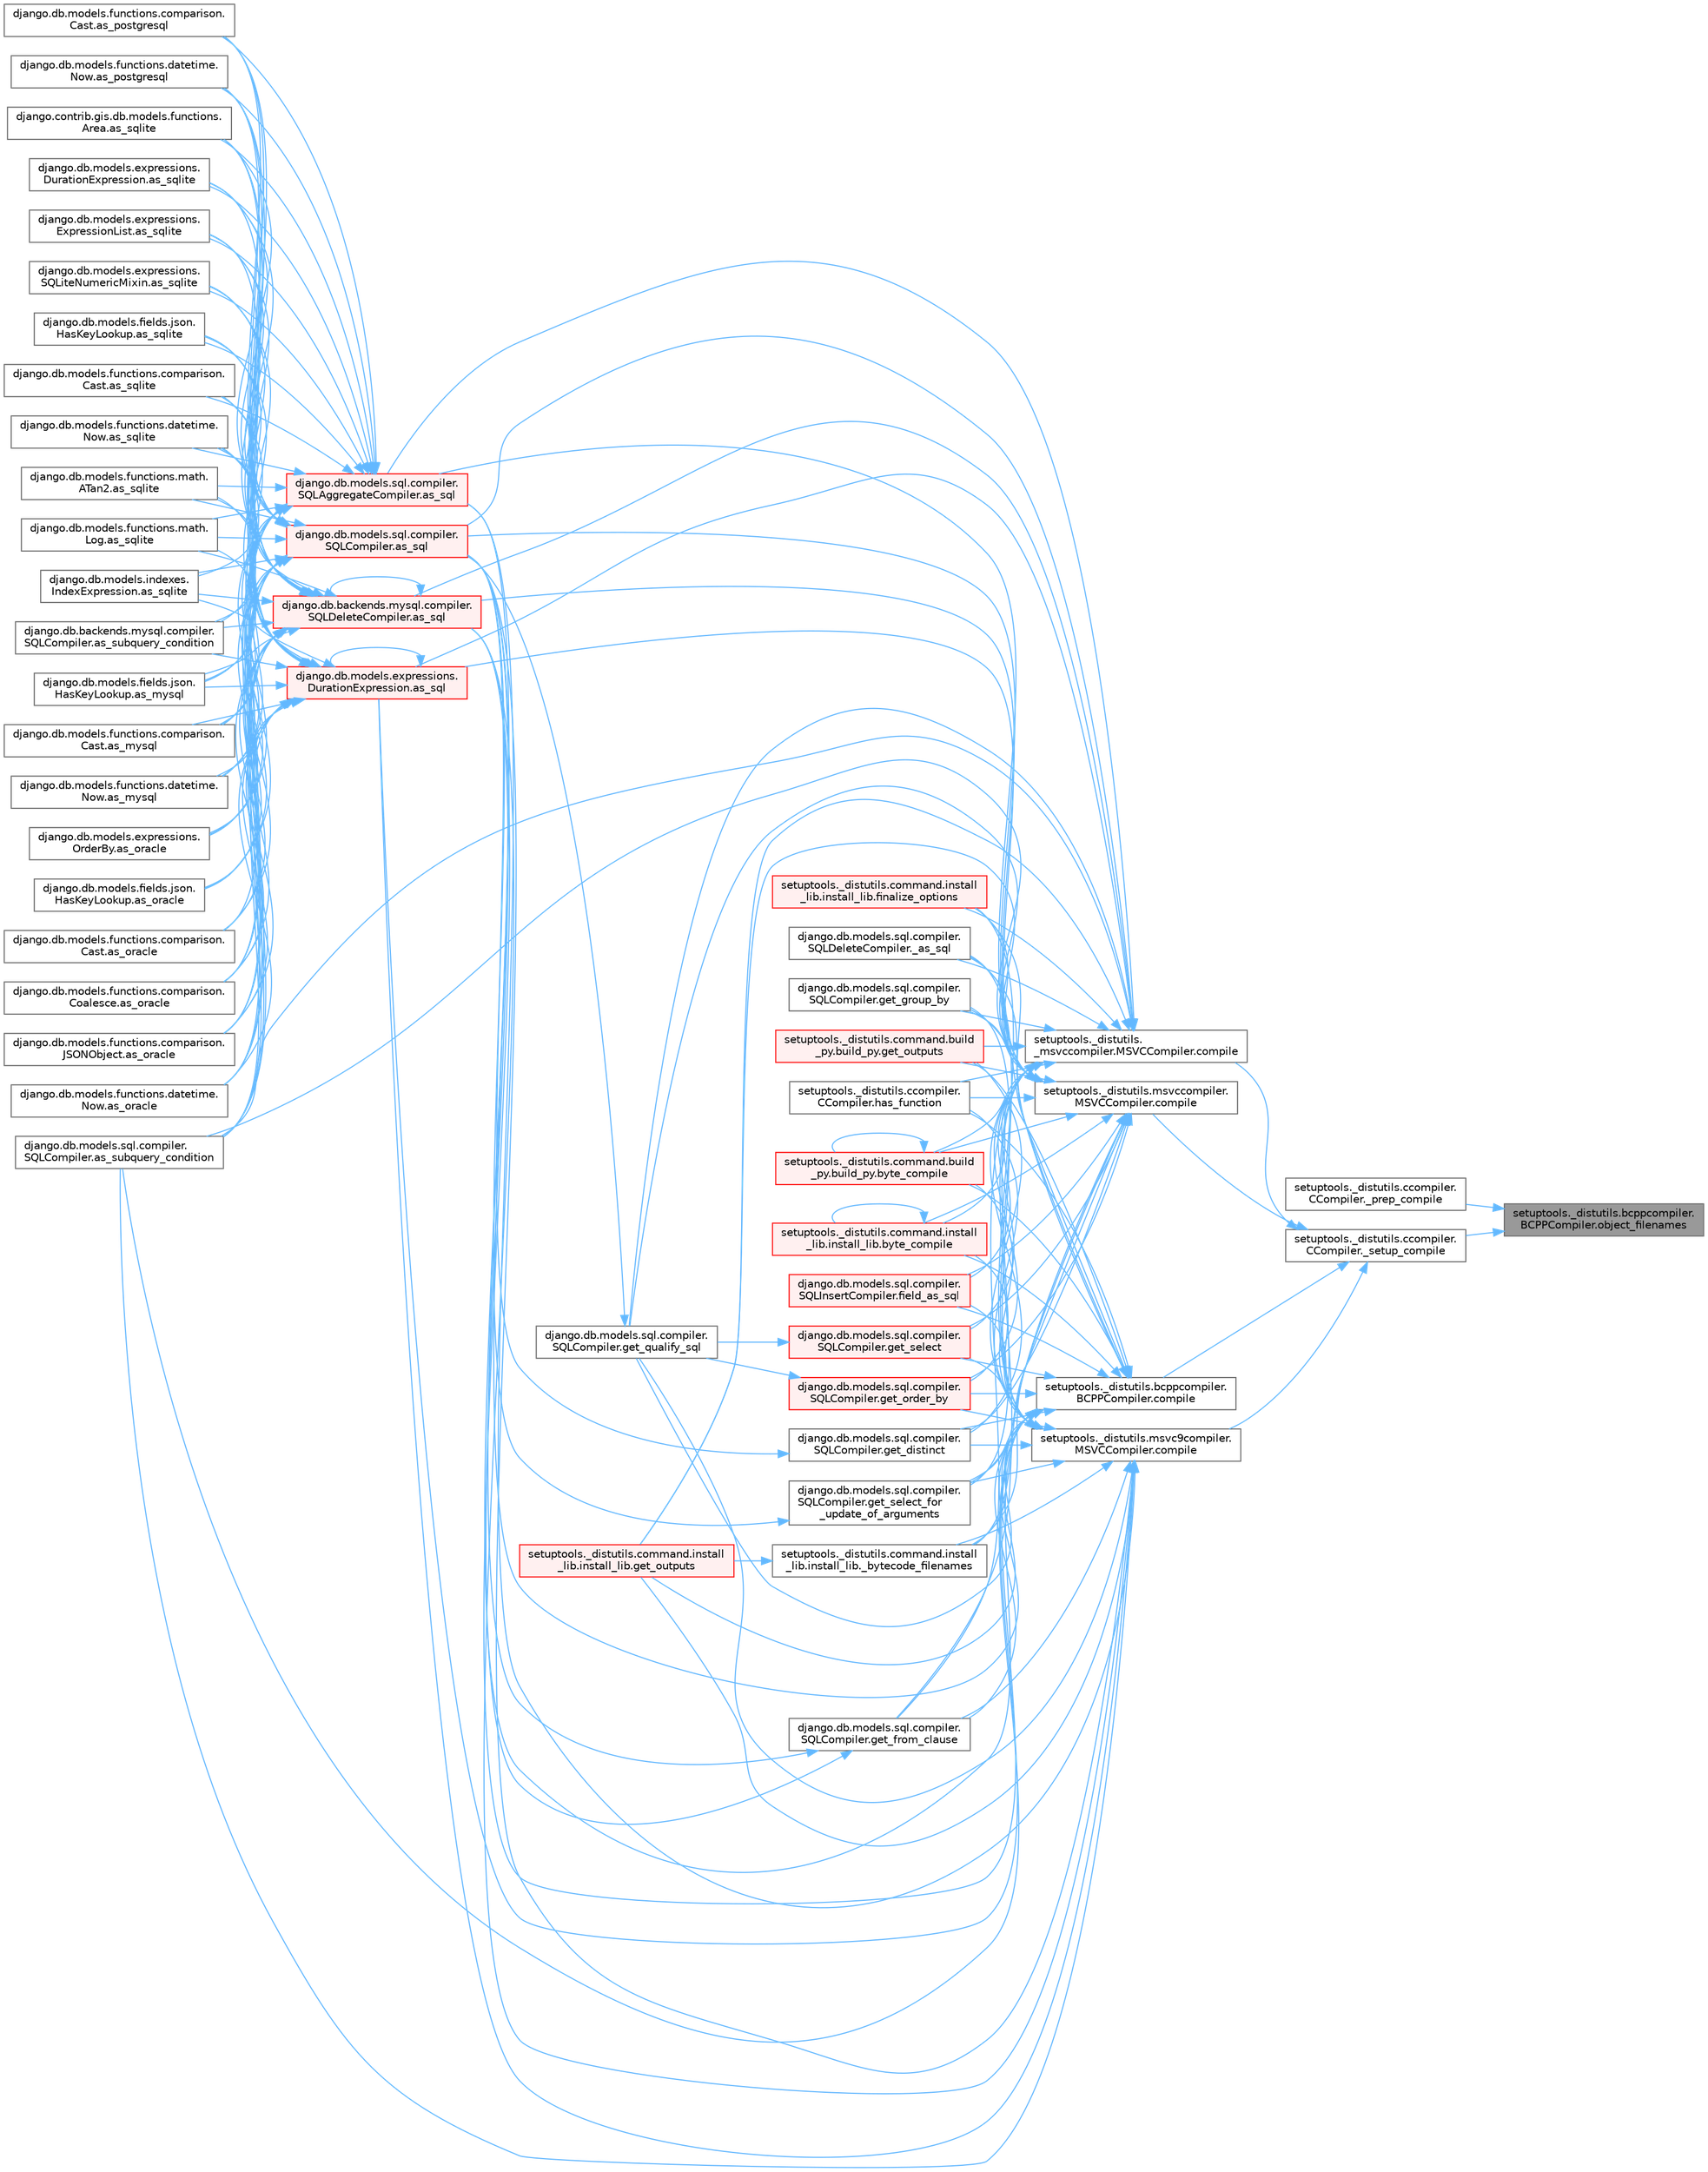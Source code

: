 digraph "setuptools._distutils.bcppcompiler.BCPPCompiler.object_filenames"
{
 // LATEX_PDF_SIZE
  bgcolor="transparent";
  edge [fontname=Helvetica,fontsize=10,labelfontname=Helvetica,labelfontsize=10];
  node [fontname=Helvetica,fontsize=10,shape=box,height=0.2,width=0.4];
  rankdir="RL";
  Node1 [id="Node000001",label="setuptools._distutils.bcppcompiler.\lBCPPCompiler.object_filenames",height=0.2,width=0.4,color="gray40", fillcolor="grey60", style="filled", fontcolor="black",tooltip=" "];
  Node1 -> Node2 [id="edge1_Node000001_Node000002",dir="back",color="steelblue1",style="solid",tooltip=" "];
  Node2 [id="Node000002",label="setuptools._distutils.ccompiler.\lCCompiler._prep_compile",height=0.2,width=0.4,color="grey40", fillcolor="white", style="filled",URL="$classsetuptools_1_1__distutils_1_1ccompiler_1_1_c_compiler.html#a2938308458cf6852ad6e15ea815df8cd",tooltip=" "];
  Node1 -> Node3 [id="edge2_Node000001_Node000003",dir="back",color="steelblue1",style="solid",tooltip=" "];
  Node3 [id="Node000003",label="setuptools._distutils.ccompiler.\lCCompiler._setup_compile",height=0.2,width=0.4,color="grey40", fillcolor="white", style="filled",URL="$classsetuptools_1_1__distutils_1_1ccompiler_1_1_c_compiler.html#ac4b66c43e3d07440afc7e38b4d1fdf2e",tooltip=" "];
  Node3 -> Node4 [id="edge3_Node000003_Node000004",dir="back",color="steelblue1",style="solid",tooltip=" "];
  Node4 [id="Node000004",label="setuptools._distutils.\l_msvccompiler.MSVCCompiler.compile",height=0.2,width=0.4,color="grey40", fillcolor="white", style="filled",URL="$classsetuptools_1_1__distutils_1_1__msvccompiler_1_1_m_s_v_c_compiler.html#a120b859ab4fa415afafa55d41da93d6d",tooltip=" "];
  Node4 -> Node5 [id="edge4_Node000004_Node000005",dir="back",color="steelblue1",style="solid",tooltip=" "];
  Node5 [id="Node000005",label="django.db.models.sql.compiler.\lSQLDeleteCompiler._as_sql",height=0.2,width=0.4,color="grey40", fillcolor="white", style="filled",URL="$classdjango_1_1db_1_1models_1_1sql_1_1compiler_1_1_s_q_l_delete_compiler.html#a692a3a95ea9ae64c0582b1908466cfe7",tooltip=" "];
  Node4 -> Node6 [id="edge5_Node000004_Node000006",dir="back",color="steelblue1",style="solid",tooltip=" "];
  Node6 [id="Node000006",label="setuptools._distutils.command.install\l_lib.install_lib._bytecode_filenames",height=0.2,width=0.4,color="grey40", fillcolor="white", style="filled",URL="$classsetuptools_1_1__distutils_1_1command_1_1install__lib_1_1install__lib.html#a7a553f1ab741bfa02d332fede5374a9d",tooltip=" "];
  Node6 -> Node7 [id="edge6_Node000006_Node000007",dir="back",color="steelblue1",style="solid",tooltip=" "];
  Node7 [id="Node000007",label="setuptools._distutils.command.install\l_lib.install_lib.get_outputs",height=0.2,width=0.4,color="red", fillcolor="#FFF0F0", style="filled",URL="$classsetuptools_1_1__distutils_1_1command_1_1install__lib_1_1install__lib.html#a6be86618e6b7aac41d44b4c305468e33",tooltip=" "];
  Node4 -> Node14 [id="edge7_Node000004_Node000014",dir="back",color="steelblue1",style="solid",tooltip=" "];
  Node14 [id="Node000014",label="django.db.backends.mysql.compiler.\lSQLDeleteCompiler.as_sql",height=0.2,width=0.4,color="red", fillcolor="#FFF0F0", style="filled",URL="$classdjango_1_1db_1_1backends_1_1mysql_1_1compiler_1_1_s_q_l_delete_compiler.html#a71d0cb490cf857ffa3af19927999a391",tooltip=" "];
  Node14 -> Node15 [id="edge8_Node000014_Node000015",dir="back",color="steelblue1",style="solid",tooltip=" "];
  Node15 [id="Node000015",label="django.db.models.fields.json.\lHasKeyLookup.as_mysql",height=0.2,width=0.4,color="grey40", fillcolor="white", style="filled",URL="$classdjango_1_1db_1_1models_1_1fields_1_1json_1_1_has_key_lookup.html#a10f67427287f2c0ea32513ca6f481e96",tooltip=" "];
  Node14 -> Node16 [id="edge9_Node000014_Node000016",dir="back",color="steelblue1",style="solid",tooltip=" "];
  Node16 [id="Node000016",label="django.db.models.functions.comparison.\lCast.as_mysql",height=0.2,width=0.4,color="grey40", fillcolor="white", style="filled",URL="$classdjango_1_1db_1_1models_1_1functions_1_1comparison_1_1_cast.html#a447737891e955909c6a381529a67a84e",tooltip=" "];
  Node14 -> Node17 [id="edge10_Node000014_Node000017",dir="back",color="steelblue1",style="solid",tooltip=" "];
  Node17 [id="Node000017",label="django.db.models.functions.datetime.\lNow.as_mysql",height=0.2,width=0.4,color="grey40", fillcolor="white", style="filled",URL="$classdjango_1_1db_1_1models_1_1functions_1_1datetime_1_1_now.html#a070a9334fb198086c0c4e96e9725d92b",tooltip=" "];
  Node14 -> Node18 [id="edge11_Node000014_Node000018",dir="back",color="steelblue1",style="solid",tooltip=" "];
  Node18 [id="Node000018",label="django.db.models.expressions.\lOrderBy.as_oracle",height=0.2,width=0.4,color="grey40", fillcolor="white", style="filled",URL="$classdjango_1_1db_1_1models_1_1expressions_1_1_order_by.html#af9b6ede9b0df85d6bcf54f983b3a8f6a",tooltip=" "];
  Node14 -> Node19 [id="edge12_Node000014_Node000019",dir="back",color="steelblue1",style="solid",tooltip=" "];
  Node19 [id="Node000019",label="django.db.models.fields.json.\lHasKeyLookup.as_oracle",height=0.2,width=0.4,color="grey40", fillcolor="white", style="filled",URL="$classdjango_1_1db_1_1models_1_1fields_1_1json_1_1_has_key_lookup.html#afbb88aa4fb23b3ec3acdc695c2f52398",tooltip=" "];
  Node14 -> Node20 [id="edge13_Node000014_Node000020",dir="back",color="steelblue1",style="solid",tooltip=" "];
  Node20 [id="Node000020",label="django.db.models.functions.comparison.\lCast.as_oracle",height=0.2,width=0.4,color="grey40", fillcolor="white", style="filled",URL="$classdjango_1_1db_1_1models_1_1functions_1_1comparison_1_1_cast.html#ad466cd7ca85dc257d9e2718f41a263ec",tooltip=" "];
  Node14 -> Node21 [id="edge14_Node000014_Node000021",dir="back",color="steelblue1",style="solid",tooltip=" "];
  Node21 [id="Node000021",label="django.db.models.functions.comparison.\lCoalesce.as_oracle",height=0.2,width=0.4,color="grey40", fillcolor="white", style="filled",URL="$classdjango_1_1db_1_1models_1_1functions_1_1comparison_1_1_coalesce.html#a1bbeea180ef3ef4d8ba5d51d33d6ef85",tooltip=" "];
  Node14 -> Node22 [id="edge15_Node000014_Node000022",dir="back",color="steelblue1",style="solid",tooltip=" "];
  Node22 [id="Node000022",label="django.db.models.functions.comparison.\lJSONObject.as_oracle",height=0.2,width=0.4,color="grey40", fillcolor="white", style="filled",URL="$classdjango_1_1db_1_1models_1_1functions_1_1comparison_1_1_j_s_o_n_object.html#a4b4fa1161d27b0a9bbbdd0370e9af364",tooltip=" "];
  Node14 -> Node23 [id="edge16_Node000014_Node000023",dir="back",color="steelblue1",style="solid",tooltip=" "];
  Node23 [id="Node000023",label="django.db.models.functions.datetime.\lNow.as_oracle",height=0.2,width=0.4,color="grey40", fillcolor="white", style="filled",URL="$classdjango_1_1db_1_1models_1_1functions_1_1datetime_1_1_now.html#ad5e1ae918a5c4d39f675f98280440538",tooltip=" "];
  Node14 -> Node24 [id="edge17_Node000014_Node000024",dir="back",color="steelblue1",style="solid",tooltip=" "];
  Node24 [id="Node000024",label="django.db.models.functions.comparison.\lCast.as_postgresql",height=0.2,width=0.4,color="grey40", fillcolor="white", style="filled",URL="$classdjango_1_1db_1_1models_1_1functions_1_1comparison_1_1_cast.html#ae51aa6aa6fe8ca7064d8bca2f8e05188",tooltip=" "];
  Node14 -> Node25 [id="edge18_Node000014_Node000025",dir="back",color="steelblue1",style="solid",tooltip=" "];
  Node25 [id="Node000025",label="django.db.models.functions.datetime.\lNow.as_postgresql",height=0.2,width=0.4,color="grey40", fillcolor="white", style="filled",URL="$classdjango_1_1db_1_1models_1_1functions_1_1datetime_1_1_now.html#af1402a88867fc6d69f3f56f655f37fca",tooltip=" "];
  Node14 -> Node14 [id="edge19_Node000014_Node000014",dir="back",color="steelblue1",style="solid",tooltip=" "];
  Node14 -> Node26 [id="edge20_Node000014_Node000026",dir="back",color="steelblue1",style="solid",tooltip=" "];
  Node26 [id="Node000026",label="django.contrib.gis.db.models.functions.\lArea.as_sqlite",height=0.2,width=0.4,color="grey40", fillcolor="white", style="filled",URL="$classdjango_1_1contrib_1_1gis_1_1db_1_1models_1_1functions_1_1_area.html#ab8bfa3d35d4368e04318069dd28bd2ca",tooltip=" "];
  Node14 -> Node27 [id="edge21_Node000014_Node000027",dir="back",color="steelblue1",style="solid",tooltip=" "];
  Node27 [id="Node000027",label="django.db.models.expressions.\lDurationExpression.as_sqlite",height=0.2,width=0.4,color="grey40", fillcolor="white", style="filled",URL="$classdjango_1_1db_1_1models_1_1expressions_1_1_duration_expression.html#a5f33f70ca03904ce9b2e9824652e9fff",tooltip=" "];
  Node14 -> Node28 [id="edge22_Node000014_Node000028",dir="back",color="steelblue1",style="solid",tooltip=" "];
  Node28 [id="Node000028",label="django.db.models.expressions.\lExpressionList.as_sqlite",height=0.2,width=0.4,color="grey40", fillcolor="white", style="filled",URL="$classdjango_1_1db_1_1models_1_1expressions_1_1_expression_list.html#ae577275a98dec786535830e8d24aa13e",tooltip=" "];
  Node14 -> Node29 [id="edge23_Node000014_Node000029",dir="back",color="steelblue1",style="solid",tooltip=" "];
  Node29 [id="Node000029",label="django.db.models.expressions.\lSQLiteNumericMixin.as_sqlite",height=0.2,width=0.4,color="grey40", fillcolor="white", style="filled",URL="$classdjango_1_1db_1_1models_1_1expressions_1_1_s_q_lite_numeric_mixin.html#a7c649b97074b00e095c4ee2b3bc62482",tooltip=" "];
  Node14 -> Node30 [id="edge24_Node000014_Node000030",dir="back",color="steelblue1",style="solid",tooltip=" "];
  Node30 [id="Node000030",label="django.db.models.fields.json.\lHasKeyLookup.as_sqlite",height=0.2,width=0.4,color="grey40", fillcolor="white", style="filled",URL="$classdjango_1_1db_1_1models_1_1fields_1_1json_1_1_has_key_lookup.html#aaa01efd0fa197e203c40f6f05b000141",tooltip=" "];
  Node14 -> Node31 [id="edge25_Node000014_Node000031",dir="back",color="steelblue1",style="solid",tooltip=" "];
  Node31 [id="Node000031",label="django.db.models.functions.comparison.\lCast.as_sqlite",height=0.2,width=0.4,color="grey40", fillcolor="white", style="filled",URL="$classdjango_1_1db_1_1models_1_1functions_1_1comparison_1_1_cast.html#a1943b51797a168ff6a3ad37005086d8c",tooltip=" "];
  Node14 -> Node32 [id="edge26_Node000014_Node000032",dir="back",color="steelblue1",style="solid",tooltip=" "];
  Node32 [id="Node000032",label="django.db.models.functions.datetime.\lNow.as_sqlite",height=0.2,width=0.4,color="grey40", fillcolor="white", style="filled",URL="$classdjango_1_1db_1_1models_1_1functions_1_1datetime_1_1_now.html#a5525700866738572645141dd6f2ef41c",tooltip=" "];
  Node14 -> Node33 [id="edge27_Node000014_Node000033",dir="back",color="steelblue1",style="solid",tooltip=" "];
  Node33 [id="Node000033",label="django.db.models.functions.math.\lATan2.as_sqlite",height=0.2,width=0.4,color="grey40", fillcolor="white", style="filled",URL="$classdjango_1_1db_1_1models_1_1functions_1_1math_1_1_a_tan2.html#ac343d11000341dfc431de19f416ea4b6",tooltip=" "];
  Node14 -> Node34 [id="edge28_Node000014_Node000034",dir="back",color="steelblue1",style="solid",tooltip=" "];
  Node34 [id="Node000034",label="django.db.models.functions.math.\lLog.as_sqlite",height=0.2,width=0.4,color="grey40", fillcolor="white", style="filled",URL="$classdjango_1_1db_1_1models_1_1functions_1_1math_1_1_log.html#afcc146563033738d87dd1dc17d005111",tooltip=" "];
  Node14 -> Node35 [id="edge29_Node000014_Node000035",dir="back",color="steelblue1",style="solid",tooltip=" "];
  Node35 [id="Node000035",label="django.db.models.indexes.\lIndexExpression.as_sqlite",height=0.2,width=0.4,color="grey40", fillcolor="white", style="filled",URL="$classdjango_1_1db_1_1models_1_1indexes_1_1_index_expression.html#af6e5b161cb97d0b8bce944455e8e0d53",tooltip=" "];
  Node14 -> Node36 [id="edge30_Node000014_Node000036",dir="back",color="steelblue1",style="solid",tooltip=" "];
  Node36 [id="Node000036",label="django.db.backends.mysql.compiler.\lSQLCompiler.as_subquery_condition",height=0.2,width=0.4,color="grey40", fillcolor="white", style="filled",URL="$classdjango_1_1db_1_1backends_1_1mysql_1_1compiler_1_1_s_q_l_compiler.html#ab79da4712a24ed75ce13002a54fe8d46",tooltip=" "];
  Node14 -> Node37 [id="edge31_Node000014_Node000037",dir="back",color="steelblue1",style="solid",tooltip=" "];
  Node37 [id="Node000037",label="django.db.models.sql.compiler.\lSQLCompiler.as_subquery_condition",height=0.2,width=0.4,color="grey40", fillcolor="white", style="filled",URL="$classdjango_1_1db_1_1models_1_1sql_1_1compiler_1_1_s_q_l_compiler.html#a78bdce11e05140ed74db8f5463bedfce",tooltip=" "];
  Node4 -> Node43 [id="edge32_Node000004_Node000043",dir="back",color="steelblue1",style="solid",tooltip=" "];
  Node43 [id="Node000043",label="django.db.models.expressions.\lDurationExpression.as_sql",height=0.2,width=0.4,color="red", fillcolor="#FFF0F0", style="filled",URL="$classdjango_1_1db_1_1models_1_1expressions_1_1_duration_expression.html#a96fb041a2c24cc95a51f9a86634a4837",tooltip=" "];
  Node43 -> Node15 [id="edge33_Node000043_Node000015",dir="back",color="steelblue1",style="solid",tooltip=" "];
  Node43 -> Node16 [id="edge34_Node000043_Node000016",dir="back",color="steelblue1",style="solid",tooltip=" "];
  Node43 -> Node17 [id="edge35_Node000043_Node000017",dir="back",color="steelblue1",style="solid",tooltip=" "];
  Node43 -> Node18 [id="edge36_Node000043_Node000018",dir="back",color="steelblue1",style="solid",tooltip=" "];
  Node43 -> Node19 [id="edge37_Node000043_Node000019",dir="back",color="steelblue1",style="solid",tooltip=" "];
  Node43 -> Node20 [id="edge38_Node000043_Node000020",dir="back",color="steelblue1",style="solid",tooltip=" "];
  Node43 -> Node21 [id="edge39_Node000043_Node000021",dir="back",color="steelblue1",style="solid",tooltip=" "];
  Node43 -> Node22 [id="edge40_Node000043_Node000022",dir="back",color="steelblue1",style="solid",tooltip=" "];
  Node43 -> Node23 [id="edge41_Node000043_Node000023",dir="back",color="steelblue1",style="solid",tooltip=" "];
  Node43 -> Node24 [id="edge42_Node000043_Node000024",dir="back",color="steelblue1",style="solid",tooltip=" "];
  Node43 -> Node25 [id="edge43_Node000043_Node000025",dir="back",color="steelblue1",style="solid",tooltip=" "];
  Node43 -> Node43 [id="edge44_Node000043_Node000043",dir="back",color="steelblue1",style="solid",tooltip=" "];
  Node43 -> Node26 [id="edge45_Node000043_Node000026",dir="back",color="steelblue1",style="solid",tooltip=" "];
  Node43 -> Node27 [id="edge46_Node000043_Node000027",dir="back",color="steelblue1",style="solid",tooltip=" "];
  Node43 -> Node28 [id="edge47_Node000043_Node000028",dir="back",color="steelblue1",style="solid",tooltip=" "];
  Node43 -> Node29 [id="edge48_Node000043_Node000029",dir="back",color="steelblue1",style="solid",tooltip=" "];
  Node43 -> Node30 [id="edge49_Node000043_Node000030",dir="back",color="steelblue1",style="solid",tooltip=" "];
  Node43 -> Node31 [id="edge50_Node000043_Node000031",dir="back",color="steelblue1",style="solid",tooltip=" "];
  Node43 -> Node32 [id="edge51_Node000043_Node000032",dir="back",color="steelblue1",style="solid",tooltip=" "];
  Node43 -> Node33 [id="edge52_Node000043_Node000033",dir="back",color="steelblue1",style="solid",tooltip=" "];
  Node43 -> Node34 [id="edge53_Node000043_Node000034",dir="back",color="steelblue1",style="solid",tooltip=" "];
  Node43 -> Node35 [id="edge54_Node000043_Node000035",dir="back",color="steelblue1",style="solid",tooltip=" "];
  Node43 -> Node36 [id="edge55_Node000043_Node000036",dir="back",color="steelblue1",style="solid",tooltip=" "];
  Node43 -> Node37 [id="edge56_Node000043_Node000037",dir="back",color="steelblue1",style="solid",tooltip=" "];
  Node4 -> Node44 [id="edge57_Node000004_Node000044",dir="back",color="steelblue1",style="solid",tooltip=" "];
  Node44 [id="Node000044",label="django.db.models.sql.compiler.\lSQLAggregateCompiler.as_sql",height=0.2,width=0.4,color="red", fillcolor="#FFF0F0", style="filled",URL="$classdjango_1_1db_1_1models_1_1sql_1_1compiler_1_1_s_q_l_aggregate_compiler.html#a02a1d58598346a16727d513adc5236d4",tooltip=" "];
  Node44 -> Node15 [id="edge58_Node000044_Node000015",dir="back",color="steelblue1",style="solid",tooltip=" "];
  Node44 -> Node16 [id="edge59_Node000044_Node000016",dir="back",color="steelblue1",style="solid",tooltip=" "];
  Node44 -> Node17 [id="edge60_Node000044_Node000017",dir="back",color="steelblue1",style="solid",tooltip=" "];
  Node44 -> Node18 [id="edge61_Node000044_Node000018",dir="back",color="steelblue1",style="solid",tooltip=" "];
  Node44 -> Node19 [id="edge62_Node000044_Node000019",dir="back",color="steelblue1",style="solid",tooltip=" "];
  Node44 -> Node20 [id="edge63_Node000044_Node000020",dir="back",color="steelblue1",style="solid",tooltip=" "];
  Node44 -> Node21 [id="edge64_Node000044_Node000021",dir="back",color="steelblue1",style="solid",tooltip=" "];
  Node44 -> Node22 [id="edge65_Node000044_Node000022",dir="back",color="steelblue1",style="solid",tooltip=" "];
  Node44 -> Node23 [id="edge66_Node000044_Node000023",dir="back",color="steelblue1",style="solid",tooltip=" "];
  Node44 -> Node24 [id="edge67_Node000044_Node000024",dir="back",color="steelblue1",style="solid",tooltip=" "];
  Node44 -> Node25 [id="edge68_Node000044_Node000025",dir="back",color="steelblue1",style="solid",tooltip=" "];
  Node44 -> Node26 [id="edge69_Node000044_Node000026",dir="back",color="steelblue1",style="solid",tooltip=" "];
  Node44 -> Node27 [id="edge70_Node000044_Node000027",dir="back",color="steelblue1",style="solid",tooltip=" "];
  Node44 -> Node28 [id="edge71_Node000044_Node000028",dir="back",color="steelblue1",style="solid",tooltip=" "];
  Node44 -> Node29 [id="edge72_Node000044_Node000029",dir="back",color="steelblue1",style="solid",tooltip=" "];
  Node44 -> Node30 [id="edge73_Node000044_Node000030",dir="back",color="steelblue1",style="solid",tooltip=" "];
  Node44 -> Node31 [id="edge74_Node000044_Node000031",dir="back",color="steelblue1",style="solid",tooltip=" "];
  Node44 -> Node32 [id="edge75_Node000044_Node000032",dir="back",color="steelblue1",style="solid",tooltip=" "];
  Node44 -> Node33 [id="edge76_Node000044_Node000033",dir="back",color="steelblue1",style="solid",tooltip=" "];
  Node44 -> Node34 [id="edge77_Node000044_Node000034",dir="back",color="steelblue1",style="solid",tooltip=" "];
  Node44 -> Node35 [id="edge78_Node000044_Node000035",dir="back",color="steelblue1",style="solid",tooltip=" "];
  Node44 -> Node36 [id="edge79_Node000044_Node000036",dir="back",color="steelblue1",style="solid",tooltip=" "];
  Node44 -> Node37 [id="edge80_Node000044_Node000037",dir="back",color="steelblue1",style="solid",tooltip=" "];
  Node4 -> Node45 [id="edge81_Node000004_Node000045",dir="back",color="steelblue1",style="solid",tooltip=" "];
  Node45 [id="Node000045",label="django.db.models.sql.compiler.\lSQLCompiler.as_sql",height=0.2,width=0.4,color="red", fillcolor="#FFF0F0", style="filled",URL="$classdjango_1_1db_1_1models_1_1sql_1_1compiler_1_1_s_q_l_compiler.html#a3918d4acd4c4e25eaf039479facdc7db",tooltip=" "];
  Node45 -> Node15 [id="edge82_Node000045_Node000015",dir="back",color="steelblue1",style="solid",tooltip=" "];
  Node45 -> Node16 [id="edge83_Node000045_Node000016",dir="back",color="steelblue1",style="solid",tooltip=" "];
  Node45 -> Node17 [id="edge84_Node000045_Node000017",dir="back",color="steelblue1",style="solid",tooltip=" "];
  Node45 -> Node18 [id="edge85_Node000045_Node000018",dir="back",color="steelblue1",style="solid",tooltip=" "];
  Node45 -> Node19 [id="edge86_Node000045_Node000019",dir="back",color="steelblue1",style="solid",tooltip=" "];
  Node45 -> Node20 [id="edge87_Node000045_Node000020",dir="back",color="steelblue1",style="solid",tooltip=" "];
  Node45 -> Node21 [id="edge88_Node000045_Node000021",dir="back",color="steelblue1",style="solid",tooltip=" "];
  Node45 -> Node22 [id="edge89_Node000045_Node000022",dir="back",color="steelblue1",style="solid",tooltip=" "];
  Node45 -> Node23 [id="edge90_Node000045_Node000023",dir="back",color="steelblue1",style="solid",tooltip=" "];
  Node45 -> Node24 [id="edge91_Node000045_Node000024",dir="back",color="steelblue1",style="solid",tooltip=" "];
  Node45 -> Node25 [id="edge92_Node000045_Node000025",dir="back",color="steelblue1",style="solid",tooltip=" "];
  Node45 -> Node26 [id="edge93_Node000045_Node000026",dir="back",color="steelblue1",style="solid",tooltip=" "];
  Node45 -> Node27 [id="edge94_Node000045_Node000027",dir="back",color="steelblue1",style="solid",tooltip=" "];
  Node45 -> Node28 [id="edge95_Node000045_Node000028",dir="back",color="steelblue1",style="solid",tooltip=" "];
  Node45 -> Node29 [id="edge96_Node000045_Node000029",dir="back",color="steelblue1",style="solid",tooltip=" "];
  Node45 -> Node30 [id="edge97_Node000045_Node000030",dir="back",color="steelblue1",style="solid",tooltip=" "];
  Node45 -> Node31 [id="edge98_Node000045_Node000031",dir="back",color="steelblue1",style="solid",tooltip=" "];
  Node45 -> Node32 [id="edge99_Node000045_Node000032",dir="back",color="steelblue1",style="solid",tooltip=" "];
  Node45 -> Node33 [id="edge100_Node000045_Node000033",dir="back",color="steelblue1",style="solid",tooltip=" "];
  Node45 -> Node34 [id="edge101_Node000045_Node000034",dir="back",color="steelblue1",style="solid",tooltip=" "];
  Node45 -> Node35 [id="edge102_Node000045_Node000035",dir="back",color="steelblue1",style="solid",tooltip=" "];
  Node45 -> Node36 [id="edge103_Node000045_Node000036",dir="back",color="steelblue1",style="solid",tooltip=" "];
  Node45 -> Node37 [id="edge104_Node000045_Node000037",dir="back",color="steelblue1",style="solid",tooltip=" "];
  Node4 -> Node37 [id="edge105_Node000004_Node000037",dir="back",color="steelblue1",style="solid",tooltip=" "];
  Node4 -> Node46 [id="edge106_Node000004_Node000046",dir="back",color="steelblue1",style="solid",tooltip=" "];
  Node46 [id="Node000046",label="setuptools._distutils.command.build\l_py.build_py.byte_compile",height=0.2,width=0.4,color="red", fillcolor="#FFF0F0", style="filled",URL="$classsetuptools_1_1__distutils_1_1command_1_1build__py_1_1build__py.html#a7904ebbfe94d88432ab3ac03abf93a6c",tooltip=" "];
  Node46 -> Node46 [id="edge107_Node000046_Node000046",dir="back",color="steelblue1",style="solid",tooltip=" "];
  Node4 -> Node49 [id="edge108_Node000004_Node000049",dir="back",color="steelblue1",style="solid",tooltip=" "];
  Node49 [id="Node000049",label="setuptools._distutils.command.install\l_lib.install_lib.byte_compile",height=0.2,width=0.4,color="red", fillcolor="#FFF0F0", style="filled",URL="$classsetuptools_1_1__distutils_1_1command_1_1install__lib_1_1install__lib.html#a96e016f8c5f1277a2174f82cb4976008",tooltip=" "];
  Node49 -> Node49 [id="edge109_Node000049_Node000049",dir="back",color="steelblue1",style="solid",tooltip=" "];
  Node4 -> Node50 [id="edge110_Node000004_Node000050",dir="back",color="steelblue1",style="solid",tooltip=" "];
  Node50 [id="Node000050",label="django.db.models.sql.compiler.\lSQLInsertCompiler.field_as_sql",height=0.2,width=0.4,color="red", fillcolor="#FFF0F0", style="filled",URL="$classdjango_1_1db_1_1models_1_1sql_1_1compiler_1_1_s_q_l_insert_compiler.html#a31466510e3f5eb2bb3b91f8772f5bf4b",tooltip=" "];
  Node4 -> Node53 [id="edge111_Node000004_Node000053",dir="back",color="steelblue1",style="solid",tooltip=" "];
  Node53 [id="Node000053",label="setuptools._distutils.command.install\l_lib.install_lib.finalize_options",height=0.2,width=0.4,color="red", fillcolor="#FFF0F0", style="filled",URL="$classsetuptools_1_1__distutils_1_1command_1_1install__lib_1_1install__lib.html#abb9291d426ff7961acb24deb0e029ce4",tooltip=" "];
  Node4 -> Node56 [id="edge112_Node000004_Node000056",dir="back",color="steelblue1",style="solid",tooltip=" "];
  Node56 [id="Node000056",label="django.db.models.sql.compiler.\lSQLCompiler.get_distinct",height=0.2,width=0.4,color="grey40", fillcolor="white", style="filled",URL="$classdjango_1_1db_1_1models_1_1sql_1_1compiler_1_1_s_q_l_compiler.html#a5afc8cd4e50abc7c5a9f8ca83beba4d4",tooltip=" "];
  Node56 -> Node45 [id="edge113_Node000056_Node000045",dir="back",color="steelblue1",style="solid",tooltip=" "];
  Node4 -> Node57 [id="edge114_Node000004_Node000057",dir="back",color="steelblue1",style="solid",tooltip=" "];
  Node57 [id="Node000057",label="django.db.models.sql.compiler.\lSQLCompiler.get_from_clause",height=0.2,width=0.4,color="grey40", fillcolor="white", style="filled",URL="$classdjango_1_1db_1_1models_1_1sql_1_1compiler_1_1_s_q_l_compiler.html#a83d303ccaad416a1714f4ce46f691473",tooltip=" "];
  Node57 -> Node14 [id="edge115_Node000057_Node000014",dir="back",color="steelblue1",style="solid",tooltip=" "];
  Node57 -> Node45 [id="edge116_Node000057_Node000045",dir="back",color="steelblue1",style="solid",tooltip=" "];
  Node4 -> Node58 [id="edge117_Node000004_Node000058",dir="back",color="steelblue1",style="solid",tooltip=" "];
  Node58 [id="Node000058",label="django.db.models.sql.compiler.\lSQLCompiler.get_group_by",height=0.2,width=0.4,color="grey40", fillcolor="white", style="filled",URL="$classdjango_1_1db_1_1models_1_1sql_1_1compiler_1_1_s_q_l_compiler.html#a952d33943d1a7920e1884ce273e96e53",tooltip=" "];
  Node4 -> Node59 [id="edge118_Node000004_Node000059",dir="back",color="steelblue1",style="solid",tooltip=" "];
  Node59 [id="Node000059",label="django.db.models.sql.compiler.\lSQLCompiler.get_order_by",height=0.2,width=0.4,color="red", fillcolor="#FFF0F0", style="filled",URL="$classdjango_1_1db_1_1models_1_1sql_1_1compiler_1_1_s_q_l_compiler.html#a85a625d03b1e87e5dc6f2ea7e93fef1a",tooltip=" "];
  Node59 -> Node61 [id="edge119_Node000059_Node000061",dir="back",color="steelblue1",style="solid",tooltip=" "];
  Node61 [id="Node000061",label="django.db.models.sql.compiler.\lSQLCompiler.get_qualify_sql",height=0.2,width=0.4,color="grey40", fillcolor="white", style="filled",URL="$classdjango_1_1db_1_1models_1_1sql_1_1compiler_1_1_s_q_l_compiler.html#afdb00329e7a13cfc55825ceb0302bb93",tooltip=" "];
  Node61 -> Node45 [id="edge120_Node000061_Node000045",dir="back",color="steelblue1",style="solid",tooltip=" "];
  Node4 -> Node64 [id="edge121_Node000004_Node000064",dir="back",color="steelblue1",style="solid",tooltip=" "];
  Node64 [id="Node000064",label="setuptools._distutils.command.build\l_py.build_py.get_outputs",height=0.2,width=0.4,color="red", fillcolor="#FFF0F0", style="filled",URL="$classsetuptools_1_1__distutils_1_1command_1_1build__py_1_1build__py.html#a46cabd50dc25977134825f0bff6b2bc3",tooltip=" "];
  Node4 -> Node7 [id="edge122_Node000004_Node000007",dir="back",color="steelblue1",style="solid",tooltip=" "];
  Node4 -> Node61 [id="edge123_Node000004_Node000061",dir="back",color="steelblue1",style="solid",tooltip=" "];
  Node4 -> Node65 [id="edge124_Node000004_Node000065",dir="back",color="steelblue1",style="solid",tooltip=" "];
  Node65 [id="Node000065",label="django.db.models.sql.compiler.\lSQLCompiler.get_select",height=0.2,width=0.4,color="red", fillcolor="#FFF0F0", style="filled",URL="$classdjango_1_1db_1_1models_1_1sql_1_1compiler_1_1_s_q_l_compiler.html#ae45920438395e09bd0e2211c58a50e04",tooltip=" "];
  Node65 -> Node61 [id="edge125_Node000065_Node000061",dir="back",color="steelblue1",style="solid",tooltip=" "];
  Node4 -> Node67 [id="edge126_Node000004_Node000067",dir="back",color="steelblue1",style="solid",tooltip=" "];
  Node67 [id="Node000067",label="django.db.models.sql.compiler.\lSQLCompiler.get_select_for\l_update_of_arguments",height=0.2,width=0.4,color="grey40", fillcolor="white", style="filled",URL="$classdjango_1_1db_1_1models_1_1sql_1_1compiler_1_1_s_q_l_compiler.html#acc146258b1413bd96cd04cad1855dd94",tooltip=" "];
  Node67 -> Node45 [id="edge127_Node000067_Node000045",dir="back",color="steelblue1",style="solid",tooltip=" "];
  Node4 -> Node68 [id="edge128_Node000004_Node000068",dir="back",color="steelblue1",style="solid",tooltip=" "];
  Node68 [id="Node000068",label="setuptools._distutils.ccompiler.\lCCompiler.has_function",height=0.2,width=0.4,color="grey40", fillcolor="white", style="filled",URL="$classsetuptools_1_1__distutils_1_1ccompiler_1_1_c_compiler.html#a095ee5df0f2e6a387621f10c17949738",tooltip=" "];
  Node3 -> Node69 [id="edge129_Node000003_Node000069",dir="back",color="steelblue1",style="solid",tooltip=" "];
  Node69 [id="Node000069",label="setuptools._distutils.bcppcompiler.\lBCPPCompiler.compile",height=0.2,width=0.4,color="grey40", fillcolor="white", style="filled",URL="$classsetuptools_1_1__distutils_1_1bcppcompiler_1_1_b_c_p_p_compiler.html#add8958f9b0f0d3a834bd12e6c33ed4a4",tooltip=" "];
  Node69 -> Node5 [id="edge130_Node000069_Node000005",dir="back",color="steelblue1",style="solid",tooltip=" "];
  Node69 -> Node6 [id="edge131_Node000069_Node000006",dir="back",color="steelblue1",style="solid",tooltip=" "];
  Node69 -> Node14 [id="edge132_Node000069_Node000014",dir="back",color="steelblue1",style="solid",tooltip=" "];
  Node69 -> Node43 [id="edge133_Node000069_Node000043",dir="back",color="steelblue1",style="solid",tooltip=" "];
  Node69 -> Node44 [id="edge134_Node000069_Node000044",dir="back",color="steelblue1",style="solid",tooltip=" "];
  Node69 -> Node45 [id="edge135_Node000069_Node000045",dir="back",color="steelblue1",style="solid",tooltip=" "];
  Node69 -> Node37 [id="edge136_Node000069_Node000037",dir="back",color="steelblue1",style="solid",tooltip=" "];
  Node69 -> Node46 [id="edge137_Node000069_Node000046",dir="back",color="steelblue1",style="solid",tooltip=" "];
  Node69 -> Node49 [id="edge138_Node000069_Node000049",dir="back",color="steelblue1",style="solid",tooltip=" "];
  Node69 -> Node50 [id="edge139_Node000069_Node000050",dir="back",color="steelblue1",style="solid",tooltip=" "];
  Node69 -> Node53 [id="edge140_Node000069_Node000053",dir="back",color="steelblue1",style="solid",tooltip=" "];
  Node69 -> Node56 [id="edge141_Node000069_Node000056",dir="back",color="steelblue1",style="solid",tooltip=" "];
  Node69 -> Node57 [id="edge142_Node000069_Node000057",dir="back",color="steelblue1",style="solid",tooltip=" "];
  Node69 -> Node58 [id="edge143_Node000069_Node000058",dir="back",color="steelblue1",style="solid",tooltip=" "];
  Node69 -> Node59 [id="edge144_Node000069_Node000059",dir="back",color="steelblue1",style="solid",tooltip=" "];
  Node69 -> Node64 [id="edge145_Node000069_Node000064",dir="back",color="steelblue1",style="solid",tooltip=" "];
  Node69 -> Node7 [id="edge146_Node000069_Node000007",dir="back",color="steelblue1",style="solid",tooltip=" "];
  Node69 -> Node61 [id="edge147_Node000069_Node000061",dir="back",color="steelblue1",style="solid",tooltip=" "];
  Node69 -> Node65 [id="edge148_Node000069_Node000065",dir="back",color="steelblue1",style="solid",tooltip=" "];
  Node69 -> Node67 [id="edge149_Node000069_Node000067",dir="back",color="steelblue1",style="solid",tooltip=" "];
  Node69 -> Node68 [id="edge150_Node000069_Node000068",dir="back",color="steelblue1",style="solid",tooltip=" "];
  Node3 -> Node70 [id="edge151_Node000003_Node000070",dir="back",color="steelblue1",style="solid",tooltip=" "];
  Node70 [id="Node000070",label="setuptools._distutils.msvc9compiler.\lMSVCCompiler.compile",height=0.2,width=0.4,color="grey40", fillcolor="white", style="filled",URL="$classsetuptools_1_1__distutils_1_1msvc9compiler_1_1_m_s_v_c_compiler.html#acef92f6a3e5ca1da81edac6c4eb13394",tooltip=" "];
  Node70 -> Node5 [id="edge152_Node000070_Node000005",dir="back",color="steelblue1",style="solid",tooltip=" "];
  Node70 -> Node6 [id="edge153_Node000070_Node000006",dir="back",color="steelblue1",style="solid",tooltip=" "];
  Node70 -> Node14 [id="edge154_Node000070_Node000014",dir="back",color="steelblue1",style="solid",tooltip=" "];
  Node70 -> Node43 [id="edge155_Node000070_Node000043",dir="back",color="steelblue1",style="solid",tooltip=" "];
  Node70 -> Node44 [id="edge156_Node000070_Node000044",dir="back",color="steelblue1",style="solid",tooltip=" "];
  Node70 -> Node45 [id="edge157_Node000070_Node000045",dir="back",color="steelblue1",style="solid",tooltip=" "];
  Node70 -> Node37 [id="edge158_Node000070_Node000037",dir="back",color="steelblue1",style="solid",tooltip=" "];
  Node70 -> Node46 [id="edge159_Node000070_Node000046",dir="back",color="steelblue1",style="solid",tooltip=" "];
  Node70 -> Node49 [id="edge160_Node000070_Node000049",dir="back",color="steelblue1",style="solid",tooltip=" "];
  Node70 -> Node50 [id="edge161_Node000070_Node000050",dir="back",color="steelblue1",style="solid",tooltip=" "];
  Node70 -> Node53 [id="edge162_Node000070_Node000053",dir="back",color="steelblue1",style="solid",tooltip=" "];
  Node70 -> Node56 [id="edge163_Node000070_Node000056",dir="back",color="steelblue1",style="solid",tooltip=" "];
  Node70 -> Node57 [id="edge164_Node000070_Node000057",dir="back",color="steelblue1",style="solid",tooltip=" "];
  Node70 -> Node58 [id="edge165_Node000070_Node000058",dir="back",color="steelblue1",style="solid",tooltip=" "];
  Node70 -> Node59 [id="edge166_Node000070_Node000059",dir="back",color="steelblue1",style="solid",tooltip=" "];
  Node70 -> Node64 [id="edge167_Node000070_Node000064",dir="back",color="steelblue1",style="solid",tooltip=" "];
  Node70 -> Node7 [id="edge168_Node000070_Node000007",dir="back",color="steelblue1",style="solid",tooltip=" "];
  Node70 -> Node61 [id="edge169_Node000070_Node000061",dir="back",color="steelblue1",style="solid",tooltip=" "];
  Node70 -> Node65 [id="edge170_Node000070_Node000065",dir="back",color="steelblue1",style="solid",tooltip=" "];
  Node70 -> Node67 [id="edge171_Node000070_Node000067",dir="back",color="steelblue1",style="solid",tooltip=" "];
  Node70 -> Node68 [id="edge172_Node000070_Node000068",dir="back",color="steelblue1",style="solid",tooltip=" "];
  Node3 -> Node71 [id="edge173_Node000003_Node000071",dir="back",color="steelblue1",style="solid",tooltip=" "];
  Node71 [id="Node000071",label="setuptools._distutils.msvccompiler.\lMSVCCompiler.compile",height=0.2,width=0.4,color="grey40", fillcolor="white", style="filled",URL="$classsetuptools_1_1__distutils_1_1msvccompiler_1_1_m_s_v_c_compiler.html#a0b94993c995adcbeba0bd04caff0905a",tooltip=" "];
  Node71 -> Node5 [id="edge174_Node000071_Node000005",dir="back",color="steelblue1",style="solid",tooltip=" "];
  Node71 -> Node6 [id="edge175_Node000071_Node000006",dir="back",color="steelblue1",style="solid",tooltip=" "];
  Node71 -> Node14 [id="edge176_Node000071_Node000014",dir="back",color="steelblue1",style="solid",tooltip=" "];
  Node71 -> Node43 [id="edge177_Node000071_Node000043",dir="back",color="steelblue1",style="solid",tooltip=" "];
  Node71 -> Node44 [id="edge178_Node000071_Node000044",dir="back",color="steelblue1",style="solid",tooltip=" "];
  Node71 -> Node45 [id="edge179_Node000071_Node000045",dir="back",color="steelblue1",style="solid",tooltip=" "];
  Node71 -> Node37 [id="edge180_Node000071_Node000037",dir="back",color="steelblue1",style="solid",tooltip=" "];
  Node71 -> Node46 [id="edge181_Node000071_Node000046",dir="back",color="steelblue1",style="solid",tooltip=" "];
  Node71 -> Node49 [id="edge182_Node000071_Node000049",dir="back",color="steelblue1",style="solid",tooltip=" "];
  Node71 -> Node50 [id="edge183_Node000071_Node000050",dir="back",color="steelblue1",style="solid",tooltip=" "];
  Node71 -> Node53 [id="edge184_Node000071_Node000053",dir="back",color="steelblue1",style="solid",tooltip=" "];
  Node71 -> Node56 [id="edge185_Node000071_Node000056",dir="back",color="steelblue1",style="solid",tooltip=" "];
  Node71 -> Node57 [id="edge186_Node000071_Node000057",dir="back",color="steelblue1",style="solid",tooltip=" "];
  Node71 -> Node58 [id="edge187_Node000071_Node000058",dir="back",color="steelblue1",style="solid",tooltip=" "];
  Node71 -> Node59 [id="edge188_Node000071_Node000059",dir="back",color="steelblue1",style="solid",tooltip=" "];
  Node71 -> Node64 [id="edge189_Node000071_Node000064",dir="back",color="steelblue1",style="solid",tooltip=" "];
  Node71 -> Node7 [id="edge190_Node000071_Node000007",dir="back",color="steelblue1",style="solid",tooltip=" "];
  Node71 -> Node61 [id="edge191_Node000071_Node000061",dir="back",color="steelblue1",style="solid",tooltip=" "];
  Node71 -> Node65 [id="edge192_Node000071_Node000065",dir="back",color="steelblue1",style="solid",tooltip=" "];
  Node71 -> Node67 [id="edge193_Node000071_Node000067",dir="back",color="steelblue1",style="solid",tooltip=" "];
  Node71 -> Node68 [id="edge194_Node000071_Node000068",dir="back",color="steelblue1",style="solid",tooltip=" "];
}

